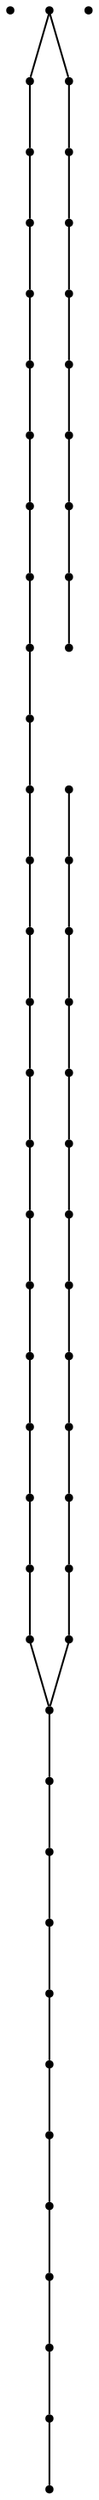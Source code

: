 graph {
  node [shape=point,comment="{\"directed\":false,\"doi\":\"10.1007/11618058_3\",\"figure\":\"2 (6)\"}"]

  v0 [pos="834.1728720021802,1730.0899251302087"]
  v1 [pos="608.2714639353198,1646.543032328288"]
  v2 [pos="827.1371820494186,1737.931575775147"]
  v3 [pos="822.1779319585755,1743.2815933227544"]
  v4 [pos="816.2987077579942,1749.4305356343589"]
  v5 [pos="809.5380927507267,1756.2409464518232"]
  v6 [pos="801.9408225835755,1763.5649108886723"]
  v7 [pos="793.5559411337209,1771.235758463542"]
  v8 [pos="784.4417605377907,1779.0815734863286"]
  v9 [pos="774.6565929324129,1786.9274520874023"]
  v10 [pos="764.2640602289244,1794.5982360839848"]
  v11 [pos="753.3390874818315,1801.9222640991215"]
  v12 [pos="741.9494776526163,1808.7315940856938"]
  v13 [pos="730.1743527434594,1814.8743057250977"]
  v14 [pos="724.5233057776162,1841.51907602946"]
  v15 [pos="723.747140715843,1793.5659154256189"]
  v16 [pos="718.6013967114825,1866.9180933634443"]
  v17 [pos="717.0594158793605,1771.7691167195642"]
  v18 [pos="712.4481309047965,1890.65663655599"]
  v19 [pos="710.1643872638081,1749.8138491312666"]
  v20 [pos="706.1021711482558,1912.3482767740888"]
  v21 [pos="703.1099382267441,1728.0367914835615"]
  v22 [pos="699.6009720203488,1931.6534741719568"]
  v23 [pos="695.9502793422965,1706.7816162109377"]
  v24 [pos="692.9945153524709,1948.2680702209477"]
  v25 [pos="688.7375068132268,1686.385765075684"]
  v26 [pos="686.320382903343,1961.9357808430993"]
  v27 [pos="681.526769167878,1667.176411946615"]
  v28 [pos="679.6295262536337,1972.4565887451176"]
  v29 [pos="674.3712754360465,1649.4722112019858"]
  v30 [pos="672.9626907703488,1979.6816253662114"]
  v31 [pos="667.323090025436,1633.5690879821777"]
  v32 [pos="666.3697946947673,1983.5222307840986"]
  v33 [pos="660.4353583757268,1619.7410011291508"]
  v34 [pos="659.8977357376452,1983.9409891764326"]
  v35 [pos="653.760144894622,1608.23263168335"]
  v36 [pos="653.5892782521803,1980.9648895263676"]
  v37 [pos="647.3485442405523,1599.2555363972983"]
  v38 [pos="647.4923214934593,1974.6732775370283"]
  v39 [pos="641.6526980377907,1965.1992861429853"]
  v40 [pos="641.2442746184593,1592.981567382813"]
  v41 [pos="636.1099927325581,1952.7285003662114"]
  v42 [pos="630.9090207122093,1937.4941253662114"]
  v43 [pos="630.1422033975291,1589.035771687826"]
  v44 [pos="626.0873001453489,1919.7721862792973"]
  v45 [pos="621.6833507449128,1899.8763783772788"]
  v46 [pos="620.77900390625,1596.9222132364912"]
  v47 [pos="617.7315588662791,1878.1524403889978"]
  v48 [pos="616.835574127907,1605.2617772420251"]
  v49 [pos="614.2642441860465,1854.973258972168"]
  v50 [pos="613.4214048873546,1616.4180501302087"]
  v51 [pos="611.3095294331397,1830.7284418741865"]
  v52 [pos="610.5594204215117,1630.2409235636396"]
  v53 [pos="608.8924214207848,1805.8264160156255"]
  v54 [pos="606.5711755087209,1665.0857671101892"]
  v55 [pos="607.033745912064,1780.6732559204104"]
  v56 [pos="605.4636582485466,1685.5951372782392"]
  v57 [pos="605.7501635174417,1755.6785011291508"]
  v58 [pos="604.958355287064,1707.7638689676924"]
  v59 [pos="605.0552666242733,1731.2472089131675"]

  v58 -- v56 [id="-3",pos="604.958355287064,1707.7638689676924 605.4636582485466,1685.5951372782392 605.4636582485466,1685.5951372782392 605.4636582485466,1685.5951372782392"]
  v59 -- v58 [id="-4",pos="605.0552666242733,1731.2472089131675 604.958355287064,1707.7638689676924 604.958355287064,1707.7638689676924 604.958355287064,1707.7638689676924"]
  v56 -- v54 [id="-7",pos="605.4636582485466,1685.5951372782392 606.5711755087209,1665.0857671101892 606.5711755087209,1665.0857671101892 606.5711755087209,1665.0857671101892"]
  v57 -- v59 [id="-8",pos="605.7501635174417,1755.6785011291508 605.0552666242733,1731.2472089131675 605.0552666242733,1731.2472089131675 605.0552666242733,1731.2472089131675"]
  v54 -- v1 [id="-18",pos="606.5711755087209,1665.0857671101892 608.2714639353198,1646.543032328288 608.2714639353198,1646.543032328288 608.2714639353198,1646.543032328288"]
  v57 -- v55 [id="-19",pos="605.7501635174417,1755.6785011291508 607.033745912064,1780.6732559204104 607.033745912064,1780.6732559204104 607.033745912064,1780.6732559204104"]
  v55 -- v53 [id="-26",pos="607.033745912064,1780.6732559204104 608.8924214207848,1805.8264160156255 608.8924214207848,1805.8264160156255 608.8924214207848,1805.8264160156255"]
  v1 -- v52 [id="-27",pos="608.2714639353198,1646.543032328288 610.5594204215117,1630.2409235636396 610.5594204215117,1630.2409235636396 610.5594204215117,1630.2409235636396"]
  v53 -- v51 [id="-33",pos="608.8924214207848,1805.8264160156255 611.3095294331397,1830.7284418741865 611.3095294331397,1830.7284418741865 611.3095294331397,1830.7284418741865"]
  v52 -- v50 [id="-37",pos="610.5594204215117,1630.2409235636396 613.4214048873546,1616.4180501302087 613.4214048873546,1616.4180501302087 613.4214048873546,1616.4180501302087"]
  v51 -- v49 [id="-41",pos="611.3095294331397,1830.7284418741865 614.2642441860465,1854.973258972168 614.2642441860465,1854.973258972168 614.2642441860465,1854.973258972168"]
  v50 -- v48 [id="-45",pos="613.4214048873546,1616.4180501302087 616.835574127907,1605.2617772420251 616.835574127907,1605.2617772420251 616.835574127907,1605.2617772420251"]
  v49 -- v47 [id="-49",pos="614.2642441860465,1854.973258972168 617.7315588662791,1878.1524403889978 617.7315588662791,1878.1524403889978 617.7315588662791,1878.1524403889978"]
  v48 -- v46 [id="-53",pos="616.835574127907,1605.2617772420251 620.77900390625,1596.9222132364912 620.77900390625,1596.9222132364912 620.77900390625,1596.9222132364912"]
  v47 -- v45 [id="-57",pos="617.7315588662791,1878.1524403889978 621.6833507449128,1899.8763783772788 621.6833507449128,1899.8763783772788 621.6833507449128,1899.8763783772788"]
  v45 -- v44 [id="-64",pos="621.6833507449128,1899.8763783772788 626.0873001453489,1919.7721862792973 626.0873001453489,1919.7721862792973 626.0873001453489,1919.7721862792973"]
  v44 -- v42 [id="-69",pos="626.0873001453489,1919.7721862792973 630.9090207122093,1937.4941253662114 630.9090207122093,1937.4941253662114 630.9090207122093,1937.4941253662114"]
  v42 -- v41 [id="-77",pos="630.9090207122093,1937.4941253662114 636.1099927325581,1952.7285003662114 636.1099927325581,1952.7285003662114 636.1099927325581,1952.7285003662114"]
  v41 -- v39 [id="-86",pos="636.1099927325581,1952.7285003662114 641.6526980377907,1965.1992861429853 641.6526980377907,1965.1992861429853 641.6526980377907,1965.1992861429853"]
  v40 -- v37 [id="-92",pos="641.2442746184593,1592.981567382813 647.3485442405523,1599.2555363972983 647.3485442405523,1599.2555363972983 647.3485442405523,1599.2555363972983"]
  v39 -- v38 [id="-93",pos="641.6526980377907,1965.1992861429853 647.4923214934593,1974.6732775370283 647.4923214934593,1974.6732775370283 647.4923214934593,1974.6732775370283"]
  v37 -- v35 [id="-100",pos="647.3485442405523,1599.2555363972983 653.760144894622,1608.23263168335 653.760144894622,1608.23263168335 653.760144894622,1608.23263168335"]
  v38 -- v36 [id="-101",pos="647.4923214934593,1974.6732775370283 653.5892782521803,1980.9648895263676 653.5892782521803,1980.9648895263676 653.5892782521803,1980.9648895263676"]
  v35 -- v33 [id="-107",pos="653.760144894622,1608.23263168335 660.4353583757268,1619.7410011291508 660.4353583757268,1619.7410011291508 660.4353583757268,1619.7410011291508"]
  v36 -- v34 [id="-109",pos="653.5892782521803,1980.9648895263676 659.8977357376452,1983.9409891764326 659.8977357376452,1983.9409891764326 659.8977357376452,1983.9409891764326"]
  v33 -- v31 [id="-115",pos="660.4353583757268,1619.7410011291508 667.323090025436,1633.5690879821777 667.323090025436,1633.5690879821777 667.323090025436,1633.5690879821777"]
  v34 -- v32 [id="-116",pos="659.8977357376452,1983.9409891764326 666.3697946947673,1983.5222307840986 666.3697946947673,1983.5222307840986 666.3697946947673,1983.5222307840986"]
  v32 -- v30 [id="-123",pos="666.3697946947673,1983.5222307840986 672.9626907703488,1979.6816253662114 672.9626907703488,1979.6816253662114 672.9626907703488,1979.6816253662114"]
  v31 -- v29 [id="-125",pos="667.323090025436,1633.5690879821777 674.3712754360465,1649.4722112019858 674.3712754360465,1649.4722112019858 674.3712754360465,1649.4722112019858"]
  v30 -- v28 [id="-130",pos="672.9626907703488,1979.6816253662114 679.6295262536337,1972.4565887451176 679.6295262536337,1972.4565887451176 679.6295262536337,1972.4565887451176"]
  v29 -- v27 [id="-133",pos="674.3712754360465,1649.4722112019858 681.526769167878,1667.176411946615 681.526769167878,1667.176411946615 681.526769167878,1667.176411946615"]
  v28 -- v26 [id="-137",pos="679.6295262536337,1972.4565887451176 686.320382903343,1961.9357808430993 686.320382903343,1961.9357808430993 686.320382903343,1961.9357808430993"]
  v27 -- v25 [id="-141",pos="681.526769167878,1667.176411946615 688.7375068132268,1686.385765075684 688.7375068132268,1686.385765075684 688.7375068132268,1686.385765075684"]
  v26 -- v24 [id="-144",pos="686.320382903343,1961.9357808430993 692.9945153524709,1948.2680702209477 692.9945153524709,1948.2680702209477 692.9945153524709,1948.2680702209477"]
  v25 -- v23 [id="-149",pos="688.7375068132268,1686.385765075684 695.9502793422965,1706.7816162109377 695.9502793422965,1706.7816162109377 695.9502793422965,1706.7816162109377"]
  v24 -- v22 [id="-152",pos="692.9945153524709,1948.2680702209477 699.6009720203488,1931.6534741719568 699.6009720203488,1931.6534741719568 699.6009720203488,1931.6534741719568"]
  v23 -- v21 [id="-157",pos="695.9502793422965,1706.7816162109377 703.1099382267441,1728.0367914835615 703.1099382267441,1728.0367914835615 703.1099382267441,1728.0367914835615"]
  v22 -- v20 [id="-160",pos="699.6009720203488,1931.6534741719568 706.1021711482558,1912.3482767740888 706.1021711482558,1912.3482767740888 706.1021711482558,1912.3482767740888"]
  v21 -- v19 [id="-165",pos="703.1099382267441,1728.0367914835615 710.1643872638081,1749.8138491312666 710.1643872638081,1749.8138491312666 710.1643872638081,1749.8138491312666"]
  v20 -- v18 [id="-168",pos="706.1021711482558,1912.3482767740888 712.4481309047965,1890.65663655599 712.4481309047965,1890.65663655599 712.4481309047965,1890.65663655599"]
  v19 -- v17 [id="-174",pos="710.1643872638081,1749.8138491312666 717.0594158793605,1771.7691167195642 717.0594158793605,1771.7691167195642 717.0594158793605,1771.7691167195642"]
  v18 -- v16 [id="-176",pos="712.4481309047965,1890.65663655599 718.6013967114825,1866.9180933634443 718.6013967114825,1866.9180933634443 718.6013967114825,1866.9180933634443"]
  v17 -- v15 [id="-182",pos="717.0594158793605,1771.7691167195642 723.747140715843,1793.5659154256189 723.747140715843,1793.5659154256189 723.747140715843,1793.5659154256189"]
  v16 -- v14 [id="-184",pos="718.6013967114825,1866.9180933634443 724.5233057776162,1841.51907602946 724.5233057776162,1841.51907602946 724.5233057776162,1841.51907602946"]
  v14 -- v13 [id="-191",pos="724.5233057776162,1841.51907602946 730.1743527434594,1814.8743057250977 730.1743527434594,1814.8743057250977 730.1743527434594,1814.8743057250977"]
  v15 -- v13 [id="-192",pos="723.747140715843,1793.5659154256189 730.1743527434594,1814.8743057250977 730.1743527434594,1814.8743057250977 730.1743527434594,1814.8743057250977"]
  v13 -- v12 [id="-198",pos="730.1743527434594,1814.8743057250977 741.9494776526163,1808.7315940856938 741.9494776526163,1808.7315940856938 741.9494776526163,1808.7315940856938"]
  v12 -- v11 [id="-202",pos="741.9494776526163,1808.7315940856938 753.3390874818315,1801.9222640991215 753.3390874818315,1801.9222640991215 753.3390874818315,1801.9222640991215"]
  v11 -- v10 [id="-206",pos="753.3390874818315,1801.9222640991215 764.2640602289244,1794.5982360839848 764.2640602289244,1794.5982360839848 764.2640602289244,1794.5982360839848"]
  v10 -- v9 [id="-210",pos="764.2640602289244,1794.5982360839848 774.6565929324129,1786.9274520874023 774.6565929324129,1786.9274520874023 774.6565929324129,1786.9274520874023"]
  v9 -- v8 [id="-214",pos="774.6565929324129,1786.9274520874023 784.4417605377907,1779.0815734863286 784.4417605377907,1779.0815734863286 784.4417605377907,1779.0815734863286"]
  v8 -- v7 [id="-218",pos="784.4417605377907,1779.0815734863286 793.5559411337209,1771.235758463542 793.5559411337209,1771.235758463542 793.5559411337209,1771.235758463542"]
  v7 -- v6 [id="-222",pos="793.5559411337209,1771.235758463542 801.9408225835755,1763.5649108886723 801.9408225835755,1763.5649108886723 801.9408225835755,1763.5649108886723"]
  v6 -- v5 [id="-226",pos="801.9408225835755,1763.5649108886723 809.5380927507267,1756.2409464518232 809.5380927507267,1756.2409464518232 809.5380927507267,1756.2409464518232"]
  v5 -- v4 [id="-230",pos="809.5380927507267,1756.2409464518232 816.2987077579942,1749.4305356343589 816.2987077579942,1749.4305356343589 816.2987077579942,1749.4305356343589"]
  v4 -- v3 [id="-234",pos="816.2987077579942,1749.4305356343589 822.1779319585755,1743.2815933227544 822.1779319585755,1743.2815933227544 822.1779319585755,1743.2815933227544"]
  v3 -- v2 [id="-238",pos="822.1779319585755,1743.2815933227544 827.1371820494186,1737.931575775147 827.1371820494186,1737.931575775147 827.1371820494186,1737.931575775147"]
}